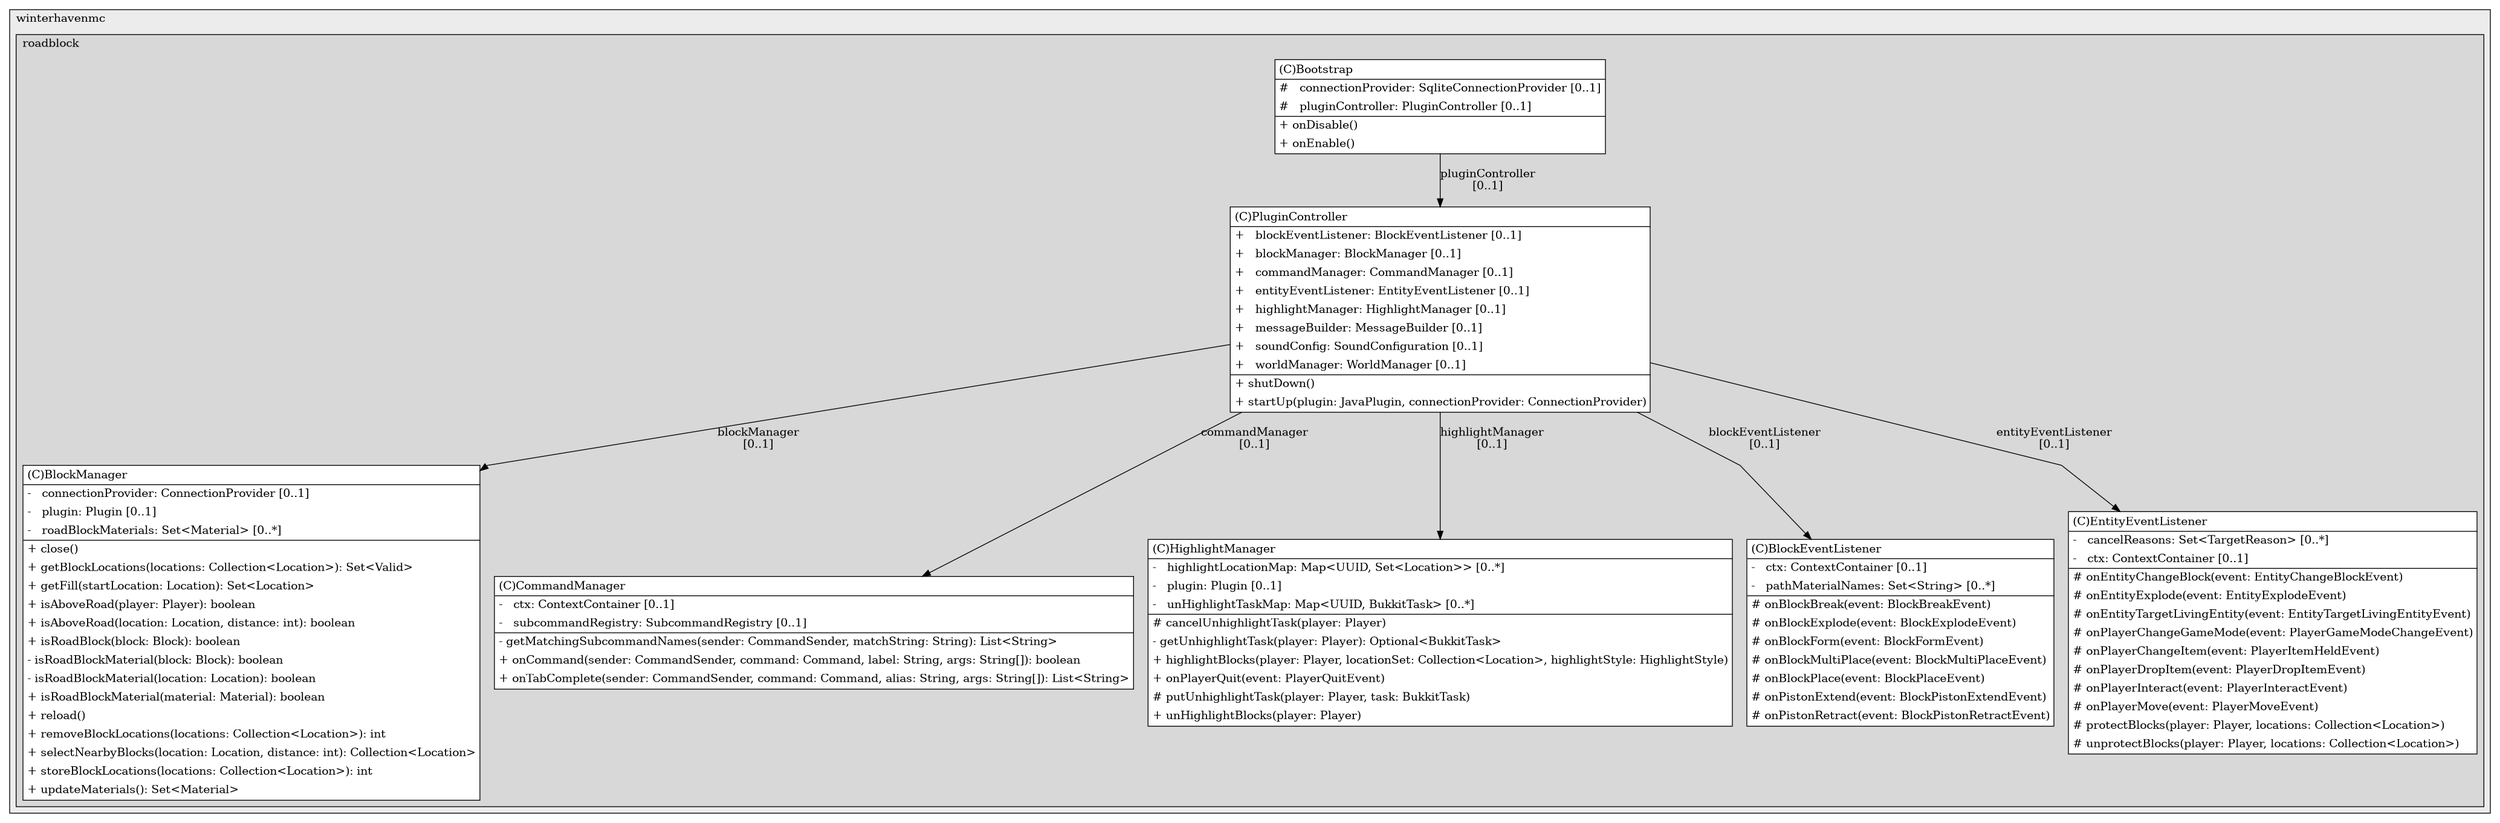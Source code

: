 @startuml

/' diagram meta data start
config=StructureConfiguration;
{
  "projectClassification": {
    "searchMode": "OpenProject", // OpenProject, AllProjects
    "includedProjects": "",
    "pathEndKeywords": "*.impl",
    "isClientPath": "",
    "isClientName": "",
    "isTestPath": "",
    "isTestName": "",
    "isMappingPath": "",
    "isMappingName": "",
    "isDataAccessPath": "",
    "isDataAccessName": "",
    "isDataStructurePath": "",
    "isDataStructureName": "",
    "isInterfaceStructuresPath": "",
    "isInterfaceStructuresName": "",
    "isEntryPointPath": "",
    "isEntryPointName": "",
    "treatFinalFieldsAsMandatory": false
  },
  "graphRestriction": {
    "classPackageExcludeFilter": "",
    "classPackageIncludeFilter": "",
    "classNameExcludeFilter": "",
    "classNameIncludeFilter": "",
    "methodNameExcludeFilter": "",
    "methodNameIncludeFilter": "",
    "removeByInheritance": "", // inheritance/annotation based filtering is done in a second step
    "removeByAnnotation": "",
    "removeByClassPackage": "", // cleanup the graph after inheritance/annotation based filtering is done
    "removeByClassName": "",
    "cutMappings": false,
    "cutEnum": true,
    "cutTests": true,
    "cutClient": true,
    "cutDataAccess": true,
    "cutInterfaceStructures": true,
    "cutDataStructures": true,
    "cutGetterAndSetter": true,
    "cutConstructors": true
  },
  "graphTraversal": {
    "forwardDepth": 1,
    "backwardDepth": 1,
    "classPackageExcludeFilter": "",
    "classPackageIncludeFilter": "",
    "classNameExcludeFilter": "",
    "classNameIncludeFilter": "",
    "methodNameExcludeFilter": "",
    "methodNameIncludeFilter": "",
    "hideMappings": false,
    "hideDataStructures": false,
    "hidePrivateMethods": true,
    "hideInterfaceCalls": true, // indirection: implementation -> interface (is hidden) -> implementation
    "onlyShowApplicationEntryPoints": false, // root node is included
    "useMethodCallsForStructureDiagram": "ForwardOnly" // ForwardOnly, BothDirections, No
  },
  "details": {
    "aggregation": "GroupByClass", // ByClass, GroupByClass, None
    "showClassGenericTypes": true,
    "showMethods": true,
    "showMethodParameterNames": true,
    "showMethodParameterTypes": true,
    "showMethodReturnType": true,
    "showPackageLevels": 2,
    "showDetailedClassStructure": true
  },
  "rootClass": "com.winterhavenmc.roadblock.core.PluginController",
  "extensionCallbackMethod": "" // qualified.class.name#methodName - signature: public static String method(String)
}
diagram meta data end '/



digraph g {
    rankdir="TB"
    splines=polyline
    

'nodes 
subgraph cluster_1655488073 { 
   	label=winterhavenmc
	labeljust=l
	fillcolor="#ececec"
	style=filled
   
   subgraph cluster_2076649994 { 
   	label=roadblock
	labeljust=l
	fillcolor="#d8d8d8"
	style=filled
   
BlockManager1631532145[
	label=<<TABLE BORDER="1" CELLBORDER="0" CELLPADDING="4" CELLSPACING="0">
<TR><TD ALIGN="LEFT" >(C)BlockManager</TD></TR>
<HR/>
<TR><TD ALIGN="LEFT" >-   connectionProvider: ConnectionProvider [0..1]</TD></TR>
<TR><TD ALIGN="LEFT" >-   plugin: Plugin [0..1]</TD></TR>
<TR><TD ALIGN="LEFT" >-   roadBlockMaterials: Set&lt;Material&gt; [0..*]</TD></TR>
<HR/>
<TR><TD ALIGN="LEFT" >+ close()</TD></TR>
<TR><TD ALIGN="LEFT" >+ getBlockLocations(locations: Collection&lt;Location&gt;): Set&lt;Valid&gt;</TD></TR>
<TR><TD ALIGN="LEFT" >+ getFill(startLocation: Location): Set&lt;Location&gt;</TD></TR>
<TR><TD ALIGN="LEFT" >+ isAboveRoad(player: Player): boolean</TD></TR>
<TR><TD ALIGN="LEFT" >+ isAboveRoad(location: Location, distance: int): boolean</TD></TR>
<TR><TD ALIGN="LEFT" >+ isRoadBlock(block: Block): boolean</TD></TR>
<TR><TD ALIGN="LEFT" >- isRoadBlockMaterial(block: Block): boolean</TD></TR>
<TR><TD ALIGN="LEFT" >- isRoadBlockMaterial(location: Location): boolean</TD></TR>
<TR><TD ALIGN="LEFT" >+ isRoadBlockMaterial(material: Material): boolean</TD></TR>
<TR><TD ALIGN="LEFT" >+ reload()</TD></TR>
<TR><TD ALIGN="LEFT" >+ removeBlockLocations(locations: Collection&lt;Location&gt;): int</TD></TR>
<TR><TD ALIGN="LEFT" >+ selectNearbyBlocks(location: Location, distance: int): Collection&lt;Location&gt;</TD></TR>
<TR><TD ALIGN="LEFT" >+ storeBlockLocations(locations: Collection&lt;Location&gt;): int</TD></TR>
<TR><TD ALIGN="LEFT" >+ updateMaterials(): Set&lt;Material&gt;</TD></TR>
</TABLE>>
	style=filled
	margin=0
	shape=plaintext
	fillcolor="#FFFFFF"
];

CommandManager1013274450[
	label=<<TABLE BORDER="1" CELLBORDER="0" CELLPADDING="4" CELLSPACING="0">
<TR><TD ALIGN="LEFT" >(C)CommandManager</TD></TR>
<HR/>
<TR><TD ALIGN="LEFT" >-   ctx: ContextContainer [0..1]</TD></TR>
<TR><TD ALIGN="LEFT" >-   subcommandRegistry: SubcommandRegistry [0..1]</TD></TR>
<HR/>
<TR><TD ALIGN="LEFT" >- getMatchingSubcommandNames(sender: CommandSender, matchString: String): List&lt;String&gt;</TD></TR>
<TR><TD ALIGN="LEFT" >+ onCommand(sender: CommandSender, command: Command, label: String, args: String[]): boolean</TD></TR>
<TR><TD ALIGN="LEFT" >+ onTabComplete(sender: CommandSender, command: Command, alias: String, args: String[]): List&lt;String&gt;</TD></TR>
</TABLE>>
	style=filled
	margin=0
	shape=plaintext
	fillcolor="#FFFFFF"
];

HighlightManager1627698039[
	label=<<TABLE BORDER="1" CELLBORDER="0" CELLPADDING="4" CELLSPACING="0">
<TR><TD ALIGN="LEFT" >(C)HighlightManager</TD></TR>
<HR/>
<TR><TD ALIGN="LEFT" >-   highlightLocationMap: Map&lt;UUID, Set&lt;Location&gt;&gt; [0..*]</TD></TR>
<TR><TD ALIGN="LEFT" >-   plugin: Plugin [0..1]</TD></TR>
<TR><TD ALIGN="LEFT" >-   unHighlightTaskMap: Map&lt;UUID, BukkitTask&gt; [0..*]</TD></TR>
<HR/>
<TR><TD ALIGN="LEFT" ># cancelUnhighlightTask(player: Player)</TD></TR>
<TR><TD ALIGN="LEFT" >- getUnhighlightTask(player: Player): Optional&lt;BukkitTask&gt;</TD></TR>
<TR><TD ALIGN="LEFT" >+ highlightBlocks(player: Player, locationSet: Collection&lt;Location&gt;, highlightStyle: HighlightStyle)</TD></TR>
<TR><TD ALIGN="LEFT" >+ onPlayerQuit(event: PlayerQuitEvent)</TD></TR>
<TR><TD ALIGN="LEFT" ># putUnhighlightTask(player: Player, task: BukkitTask)</TD></TR>
<TR><TD ALIGN="LEFT" >+ unHighlightBlocks(player: Player)</TD></TR>
</TABLE>>
	style=filled
	margin=0
	shape=plaintext
	fillcolor="#FFFFFF"
];

Bootstrap844580920[
	label=<<TABLE BORDER="1" CELLBORDER="0" CELLPADDING="4" CELLSPACING="0">
<TR><TD ALIGN="LEFT" >(C)Bootstrap</TD></TR>
<HR/>
<TR><TD ALIGN="LEFT" >#   connectionProvider: SqliteConnectionProvider [0..1]</TD></TR>
<TR><TD ALIGN="LEFT" >#   pluginController: PluginController [0..1]</TD></TR>
<HR/>
<TR><TD ALIGN="LEFT" >+ onDisable()</TD></TR>
<TR><TD ALIGN="LEFT" >+ onEnable()</TD></TR>
</TABLE>>
	style=filled
	margin=0
	shape=plaintext
	fillcolor="#FFFFFF"
];

   BlockEventListener1626742453[
	label=<<TABLE BORDER="1" CELLBORDER="0" CELLPADDING="4" CELLSPACING="0">
<TR><TD ALIGN="LEFT" >(C)BlockEventListener</TD></TR>
<HR/>
<TR><TD ALIGN="LEFT" >-   ctx: ContextContainer [0..1]</TD></TR>
<TR><TD ALIGN="LEFT" >-   pathMaterialNames: Set&lt;String&gt; [0..*]</TD></TR>
<HR/>
<TR><TD ALIGN="LEFT" ># onBlockBreak(event: BlockBreakEvent)</TD></TR>
<TR><TD ALIGN="LEFT" ># onBlockExplode(event: BlockExplodeEvent)</TD></TR>
<TR><TD ALIGN="LEFT" ># onBlockForm(event: BlockFormEvent)</TD></TR>
<TR><TD ALIGN="LEFT" ># onBlockMultiPlace(event: BlockMultiPlaceEvent)</TD></TR>
<TR><TD ALIGN="LEFT" ># onBlockPlace(event: BlockPlaceEvent)</TD></TR>
<TR><TD ALIGN="LEFT" ># onPistonExtend(event: BlockPistonExtendEvent)</TD></TR>
<TR><TD ALIGN="LEFT" ># onPistonRetract(event: BlockPistonRetractEvent)</TD></TR>
</TABLE>>
	style=filled
	margin=0
	shape=plaintext
	fillcolor="#FFFFFF"
];

EntityEventListener1626742453[
	label=<<TABLE BORDER="1" CELLBORDER="0" CELLPADDING="4" CELLSPACING="0">
<TR><TD ALIGN="LEFT" >(C)EntityEventListener</TD></TR>
<HR/>
<TR><TD ALIGN="LEFT" >-   cancelReasons: Set&lt;TargetReason&gt; [0..*]</TD></TR>
<TR><TD ALIGN="LEFT" >-   ctx: ContextContainer [0..1]</TD></TR>
<HR/>
<TR><TD ALIGN="LEFT" ># onEntityChangeBlock(event: EntityChangeBlockEvent)</TD></TR>
<TR><TD ALIGN="LEFT" ># onEntityExplode(event: EntityExplodeEvent)</TD></TR>
<TR><TD ALIGN="LEFT" ># onEntityTargetLivingEntity(event: EntityTargetLivingEntityEvent)</TD></TR>
<TR><TD ALIGN="LEFT" ># onPlayerChangeGameMode(event: PlayerGameModeChangeEvent)</TD></TR>
<TR><TD ALIGN="LEFT" ># onPlayerChangeItem(event: PlayerItemHeldEvent)</TD></TR>
<TR><TD ALIGN="LEFT" ># onPlayerDropItem(event: PlayerDropItemEvent)</TD></TR>
<TR><TD ALIGN="LEFT" ># onPlayerInteract(event: PlayerInteractEvent)</TD></TR>
<TR><TD ALIGN="LEFT" ># onPlayerMove(event: PlayerMoveEvent)</TD></TR>
<TR><TD ALIGN="LEFT" ># protectBlocks(player: Player, locations: Collection&lt;Location&gt;)</TD></TR>
<TR><TD ALIGN="LEFT" ># unprotectBlocks(player: Player, locations: Collection&lt;Location&gt;)</TD></TR>
</TABLE>>
	style=filled
	margin=0
	shape=plaintext
	fillcolor="#FFFFFF"
];

PluginController285538844[
	label=<<TABLE BORDER="1" CELLBORDER="0" CELLPADDING="4" CELLSPACING="0">
<TR><TD ALIGN="LEFT" >(C)PluginController</TD></TR>
<HR/>
<TR><TD ALIGN="LEFT" >+   blockEventListener: BlockEventListener [0..1]</TD></TR>
<TR><TD ALIGN="LEFT" >+   blockManager: BlockManager [0..1]</TD></TR>
<TR><TD ALIGN="LEFT" >+   commandManager: CommandManager [0..1]</TD></TR>
<TR><TD ALIGN="LEFT" >+   entityEventListener: EntityEventListener [0..1]</TD></TR>
<TR><TD ALIGN="LEFT" >+   highlightManager: HighlightManager [0..1]</TD></TR>
<TR><TD ALIGN="LEFT" >+   messageBuilder: MessageBuilder [0..1]</TD></TR>
<TR><TD ALIGN="LEFT" >+   soundConfig: SoundConfiguration [0..1]</TD></TR>
<TR><TD ALIGN="LEFT" >+   worldManager: WorldManager [0..1]</TD></TR>
<HR/>
<TR><TD ALIGN="LEFT" >+ shutDown()</TD></TR>
<TR><TD ALIGN="LEFT" >+ startUp(plugin: JavaPlugin, connectionProvider: ConnectionProvider)</TD></TR>
</TABLE>>
	style=filled
	margin=0
	shape=plaintext
	fillcolor="#FFFFFF"
];
} 
} 

'edges    
Bootstrap844580920 -> PluginController285538844[label="pluginController
[0..1]"];
PluginController285538844 -> BlockEventListener1626742453[label="blockEventListener
[0..1]"];
PluginController285538844 -> BlockManager1631532145[label="blockManager
[0..1]"];
PluginController285538844 -> CommandManager1013274450[label="commandManager
[0..1]"];
PluginController285538844 -> EntityEventListener1626742453[label="entityEventListener
[0..1]"];
PluginController285538844 -> HighlightManager1627698039[label="highlightManager
[0..1]"];
    
}
@enduml